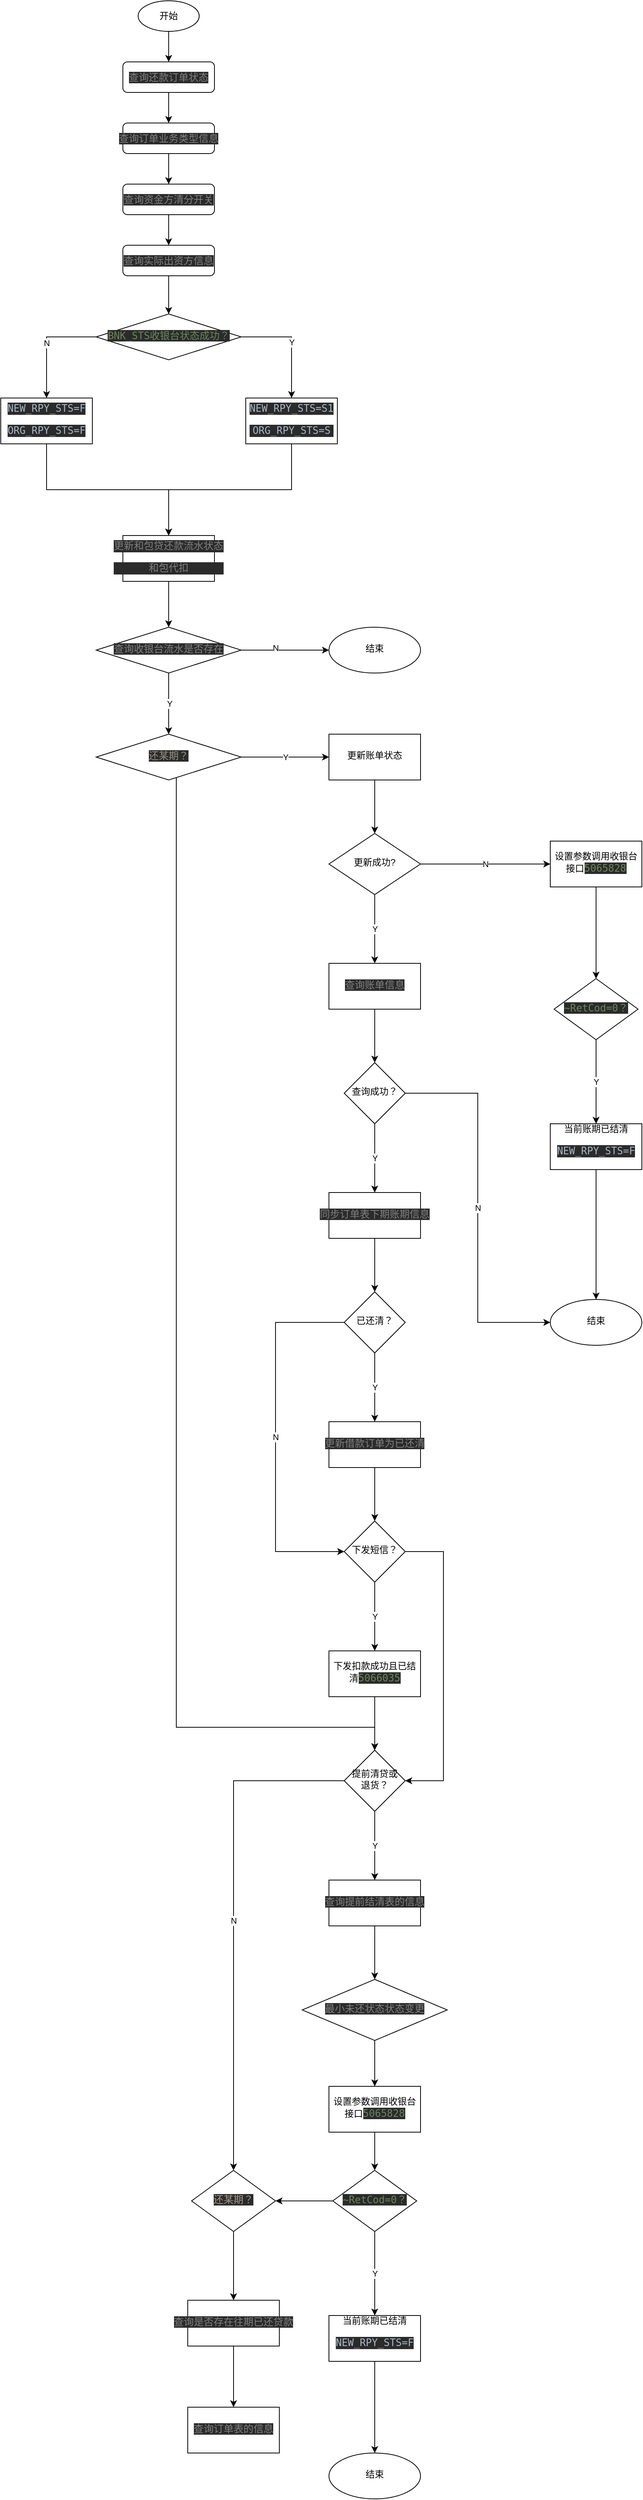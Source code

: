 <mxfile version="15.7.3" type="github">
  <diagram id="C5RBs43oDa-KdzZeNtuy" name="Page-1">
    <mxGraphModel dx="855" dy="728" grid="1" gridSize="10" guides="1" tooltips="1" connect="1" arrows="1" fold="1" page="1" pageScale="1" pageWidth="827" pageHeight="1169" math="0" shadow="0">
      <root>
        <mxCell id="WIyWlLk6GJQsqaUBKTNV-0" />
        <mxCell id="WIyWlLk6GJQsqaUBKTNV-1" parent="WIyWlLk6GJQsqaUBKTNV-0" />
        <mxCell id="b61vP8WBhK-4Qb4kTyEm-3" style="edgeStyle=orthogonalEdgeStyle;curved=0;rounded=1;sketch=0;orthogonalLoop=1;jettySize=auto;html=1;entryX=0.5;entryY=0;entryDx=0;entryDy=0;" parent="WIyWlLk6GJQsqaUBKTNV-1" source="WIyWlLk6GJQsqaUBKTNV-3" target="b61vP8WBhK-4Qb4kTyEm-8" edge="1">
          <mxGeometry relative="1" as="geometry" />
        </mxCell>
        <mxCell id="WIyWlLk6GJQsqaUBKTNV-3" value="&lt;pre style=&quot;background-color: rgb(43 , 43 , 43) ; color: rgb(169 , 183 , 198) ; font-family: , monospace ; font-size: 9.8pt&quot;&gt;&lt;span style=&quot;color: rgb(128 , 128 , 128)&quot;&gt;查询还款订单状态&lt;/span&gt;&lt;/pre&gt;" style="rounded=1;whiteSpace=wrap;html=1;fontSize=12;glass=0;strokeWidth=1;shadow=0;" parent="WIyWlLk6GJQsqaUBKTNV-1" vertex="1">
          <mxGeometry x="160" y="120" width="120" height="40" as="geometry" />
        </mxCell>
        <mxCell id="b61vP8WBhK-4Qb4kTyEm-2" style="edgeStyle=orthogonalEdgeStyle;curved=0;rounded=1;sketch=0;orthogonalLoop=1;jettySize=auto;html=1;entryX=0.5;entryY=0;entryDx=0;entryDy=0;" parent="WIyWlLk6GJQsqaUBKTNV-1" source="b61vP8WBhK-4Qb4kTyEm-0" target="WIyWlLk6GJQsqaUBKTNV-3" edge="1">
          <mxGeometry relative="1" as="geometry" />
        </mxCell>
        <mxCell id="b61vP8WBhK-4Qb4kTyEm-0" value="开始" style="ellipse;whiteSpace=wrap;html=1;rounded=0;sketch=0;" parent="WIyWlLk6GJQsqaUBKTNV-1" vertex="1">
          <mxGeometry x="180" y="40" width="80" height="40" as="geometry" />
        </mxCell>
        <mxCell id="g_ZPrON8hwSZhgm6f8qv-13" value="" style="edgeStyle=orthogonalEdgeStyle;rounded=0;orthogonalLoop=1;jettySize=auto;html=1;" edge="1" parent="WIyWlLk6GJQsqaUBKTNV-1" source="b61vP8WBhK-4Qb4kTyEm-8" target="g_ZPrON8hwSZhgm6f8qv-0">
          <mxGeometry relative="1" as="geometry" />
        </mxCell>
        <mxCell id="b61vP8WBhK-4Qb4kTyEm-8" value="&lt;pre style=&quot;background-color: rgb(43 , 43 , 43) ; color: rgb(169 , 183 , 198) ; font-family: , monospace ; font-size: 9.8pt&quot;&gt;&lt;span style=&quot;color: rgb(128 , 128 , 128)&quot;&gt;查询订单业务类型信息&lt;/span&gt;&lt;/pre&gt;" style="rounded=1;whiteSpace=wrap;html=1;fontSize=12;glass=0;strokeWidth=1;shadow=0;" parent="WIyWlLk6GJQsqaUBKTNV-1" vertex="1">
          <mxGeometry x="160" y="200" width="120" height="40" as="geometry" />
        </mxCell>
        <mxCell id="g_ZPrON8hwSZhgm6f8qv-14" value="" style="edgeStyle=orthogonalEdgeStyle;rounded=0;orthogonalLoop=1;jettySize=auto;html=1;" edge="1" parent="WIyWlLk6GJQsqaUBKTNV-1" source="g_ZPrON8hwSZhgm6f8qv-0" target="g_ZPrON8hwSZhgm6f8qv-2">
          <mxGeometry relative="1" as="geometry" />
        </mxCell>
        <mxCell id="g_ZPrON8hwSZhgm6f8qv-0" value="&lt;pre style=&quot;background-color: rgb(43 , 43 , 43) ; color: rgb(169 , 183 , 198) ; font-size: 9.8pt&quot;&gt;&lt;pre style=&quot;background-color: rgb(43 , 43 , 43) ; color: rgb(169 , 183 , 198) ; font-size: 9.8pt&quot;&gt;&lt;span style=&quot;color: rgb(128 , 128 , 128)&quot;&gt;查询资金方清分开关&lt;/span&gt;&lt;/pre&gt;&lt;/pre&gt;" style="rounded=1;whiteSpace=wrap;html=1;fontSize=12;glass=0;strokeWidth=1;shadow=0;" vertex="1" parent="WIyWlLk6GJQsqaUBKTNV-1">
          <mxGeometry x="160" y="280" width="120" height="40" as="geometry" />
        </mxCell>
        <mxCell id="g_ZPrON8hwSZhgm6f8qv-15" value="" style="edgeStyle=orthogonalEdgeStyle;rounded=0;orthogonalLoop=1;jettySize=auto;html=1;" edge="1" parent="WIyWlLk6GJQsqaUBKTNV-1" source="g_ZPrON8hwSZhgm6f8qv-2" target="g_ZPrON8hwSZhgm6f8qv-4">
          <mxGeometry relative="1" as="geometry" />
        </mxCell>
        <mxCell id="g_ZPrON8hwSZhgm6f8qv-2" value="&lt;pre style=&quot;background-color: rgb(43 , 43 , 43) ; color: rgb(169 , 183 , 198) ; font-size: 9.8pt&quot;&gt;&lt;pre style=&quot;background-color: rgb(43 , 43 , 43) ; color: rgb(169 , 183 , 198) ; font-size: 9.8pt&quot;&gt;&lt;pre style=&quot;background-color: rgb(43 , 43 , 43) ; color: rgb(169 , 183 , 198) ; font-size: 9.8pt&quot;&gt;&lt;pre style=&quot;background-color: rgb(43 , 43 , 43) ; color: rgb(169 , 183 , 198) ; font-family: , monospace ; font-size: 9.8pt&quot;&gt;&lt;span style=&quot;color: rgb(128 , 128 , 128)&quot;&gt;查询实际出资方信息&lt;/span&gt;&lt;/pre&gt;&lt;/pre&gt;&lt;/pre&gt;&lt;/pre&gt;" style="rounded=1;whiteSpace=wrap;html=1;fontSize=12;glass=0;strokeWidth=1;shadow=0;" vertex="1" parent="WIyWlLk6GJQsqaUBKTNV-1">
          <mxGeometry x="160" y="360" width="120" height="40" as="geometry" />
        </mxCell>
        <mxCell id="g_ZPrON8hwSZhgm6f8qv-6" value="Y" style="edgeStyle=orthogonalEdgeStyle;rounded=0;orthogonalLoop=1;jettySize=auto;html=1;" edge="1" parent="WIyWlLk6GJQsqaUBKTNV-1" source="g_ZPrON8hwSZhgm6f8qv-4" target="g_ZPrON8hwSZhgm6f8qv-5">
          <mxGeometry relative="1" as="geometry">
            <Array as="points">
              <mxPoint x="381" y="480" />
            </Array>
          </mxGeometry>
        </mxCell>
        <mxCell id="g_ZPrON8hwSZhgm6f8qv-8" value="N" style="edgeStyle=orthogonalEdgeStyle;rounded=0;orthogonalLoop=1;jettySize=auto;html=1;" edge="1" parent="WIyWlLk6GJQsqaUBKTNV-1" source="g_ZPrON8hwSZhgm6f8qv-4" target="g_ZPrON8hwSZhgm6f8qv-7">
          <mxGeometry relative="1" as="geometry" />
        </mxCell>
        <mxCell id="g_ZPrON8hwSZhgm6f8qv-4" value="&lt;pre style=&quot;background-color: rgb(43 , 43 , 43) ; color: rgb(169 , 183 , 198) ; font-family: &amp;#34;jetbrains mono&amp;#34; , monospace ; font-size: 9.8pt&quot;&gt;&lt;span style=&quot;color: rgb(106 , 135 , 89)&quot;&gt;BNK_STS收银台状态成功？&lt;/span&gt;&lt;/pre&gt;" style="rhombus;whiteSpace=wrap;html=1;shadow=0;fontFamily=Helvetica;fontSize=12;align=center;strokeWidth=1;spacing=6;spacingTop=-4;" vertex="1" parent="WIyWlLk6GJQsqaUBKTNV-1">
          <mxGeometry x="125" y="450" width="190" height="60" as="geometry" />
        </mxCell>
        <mxCell id="g_ZPrON8hwSZhgm6f8qv-12" style="edgeStyle=orthogonalEdgeStyle;rounded=0;orthogonalLoop=1;jettySize=auto;html=1;entryX=0.5;entryY=0;entryDx=0;entryDy=0;" edge="1" parent="WIyWlLk6GJQsqaUBKTNV-1" source="g_ZPrON8hwSZhgm6f8qv-5" target="g_ZPrON8hwSZhgm6f8qv-9">
          <mxGeometry relative="1" as="geometry">
            <Array as="points">
              <mxPoint x="381" y="680" />
              <mxPoint x="220" y="680" />
            </Array>
          </mxGeometry>
        </mxCell>
        <mxCell id="g_ZPrON8hwSZhgm6f8qv-5" value="&lt;pre style=&quot;background-color: rgb(43 , 43 , 43) ; color: rgb(169 , 183 , 198) ; font-family: &amp;#34;jetbrains mono&amp;#34; , monospace ; font-size: 9.8pt&quot;&gt;NEW_RPY_STS=S1&lt;/pre&gt;&lt;pre style=&quot;background-color: rgb(43 , 43 , 43) ; color: rgb(169 , 183 , 198) ; font-family: &amp;#34;jetbrains mono&amp;#34; , monospace ; font-size: 9.8pt&quot;&gt;ORG_RPY_STS=S&lt;/pre&gt;" style="whiteSpace=wrap;html=1;shadow=0;strokeWidth=1;spacing=6;spacingTop=-4;" vertex="1" parent="WIyWlLk6GJQsqaUBKTNV-1">
          <mxGeometry x="321" y="560" width="120" height="60" as="geometry" />
        </mxCell>
        <mxCell id="g_ZPrON8hwSZhgm6f8qv-10" value="" style="edgeStyle=orthogonalEdgeStyle;rounded=0;orthogonalLoop=1;jettySize=auto;html=1;" edge="1" parent="WIyWlLk6GJQsqaUBKTNV-1" source="g_ZPrON8hwSZhgm6f8qv-7" target="g_ZPrON8hwSZhgm6f8qv-9">
          <mxGeometry relative="1" as="geometry">
            <Array as="points">
              <mxPoint x="60" y="680" />
              <mxPoint x="220" y="680" />
            </Array>
          </mxGeometry>
        </mxCell>
        <mxCell id="g_ZPrON8hwSZhgm6f8qv-7" value="&lt;pre style=&quot;background-color: rgb(43 , 43 , 43) ; color: rgb(169 , 183 , 198) ; font-family: &amp;#34;jetbrains mono&amp;#34; , monospace ; font-size: 9.8pt&quot;&gt;NEW_RPY_STS=F&lt;/pre&gt;&lt;pre style=&quot;background-color: rgb(43 , 43 , 43) ; color: rgb(169 , 183 , 198) ; font-family: &amp;#34;jetbrains mono&amp;#34; , monospace ; font-size: 9.8pt&quot;&gt;ORG_RPY_STS=F&lt;/pre&gt;" style="whiteSpace=wrap;html=1;shadow=0;strokeWidth=1;spacing=6;spacingTop=-4;" vertex="1" parent="WIyWlLk6GJQsqaUBKTNV-1">
          <mxGeometry y="560" width="120" height="60" as="geometry" />
        </mxCell>
        <mxCell id="g_ZPrON8hwSZhgm6f8qv-17" value="" style="edgeStyle=orthogonalEdgeStyle;rounded=0;orthogonalLoop=1;jettySize=auto;html=1;" edge="1" parent="WIyWlLk6GJQsqaUBKTNV-1" source="g_ZPrON8hwSZhgm6f8qv-9" target="g_ZPrON8hwSZhgm6f8qv-16">
          <mxGeometry relative="1" as="geometry" />
        </mxCell>
        <mxCell id="g_ZPrON8hwSZhgm6f8qv-9" value="&lt;pre style=&quot;background-color: rgb(43 , 43 , 43) ; color: rgb(169 , 183 , 198) ; font-size: 9.8pt&quot;&gt;&lt;span style=&quot;color: rgb(128 , 128 , 128)&quot;&gt;更新和包贷还款流水状态&lt;/span&gt;&lt;/pre&gt;&lt;pre style=&quot;background-color: rgb(43 , 43 , 43) ; color: rgb(169 , 183 , 198) ; font-size: 9.8pt&quot;&gt;&lt;span style=&quot;color: rgb(128 , 128 , 128)&quot;&gt;和包代扣&lt;/span&gt;&lt;/pre&gt;" style="whiteSpace=wrap;html=1;shadow=0;strokeWidth=1;spacing=6;spacingTop=-4;" vertex="1" parent="WIyWlLk6GJQsqaUBKTNV-1">
          <mxGeometry x="160" y="740" width="120" height="60" as="geometry" />
        </mxCell>
        <mxCell id="g_ZPrON8hwSZhgm6f8qv-19" value="" style="edgeStyle=orthogonalEdgeStyle;rounded=0;orthogonalLoop=1;jettySize=auto;html=1;" edge="1" parent="WIyWlLk6GJQsqaUBKTNV-1" source="g_ZPrON8hwSZhgm6f8qv-16" target="g_ZPrON8hwSZhgm6f8qv-18">
          <mxGeometry relative="1" as="geometry" />
        </mxCell>
        <mxCell id="g_ZPrON8hwSZhgm6f8qv-20" value="N" style="edgeLabel;html=1;align=center;verticalAlign=middle;resizable=0;points=[];" vertex="1" connectable="0" parent="g_ZPrON8hwSZhgm6f8qv-19">
          <mxGeometry x="-0.217" y="3" relative="1" as="geometry">
            <mxPoint as="offset" />
          </mxGeometry>
        </mxCell>
        <mxCell id="g_ZPrON8hwSZhgm6f8qv-22" value="Y" style="edgeStyle=orthogonalEdgeStyle;rounded=0;orthogonalLoop=1;jettySize=auto;html=1;" edge="1" parent="WIyWlLk6GJQsqaUBKTNV-1" source="g_ZPrON8hwSZhgm6f8qv-16">
          <mxGeometry relative="1" as="geometry">
            <mxPoint x="220" y="1000" as="targetPoint" />
          </mxGeometry>
        </mxCell>
        <mxCell id="g_ZPrON8hwSZhgm6f8qv-16" value="&lt;pre style=&quot;background-color: rgb(43 , 43 , 43) ; color: rgb(169 , 183 , 198) ; font-family: &amp;#34;jetbrains mono&amp;#34; , monospace ; font-size: 9.8pt&quot;&gt;&lt;pre style=&quot;background-color: rgb(43 , 43 , 43) ; color: rgb(169 , 183 , 198) ; font-family: , monospace ; font-size: 9.8pt&quot;&gt;&lt;span style=&quot;color: rgb(128 , 128 , 128)&quot;&gt;查询收银台流水是否存在&lt;/span&gt;&lt;/pre&gt;&lt;/pre&gt;" style="rhombus;whiteSpace=wrap;html=1;shadow=0;fontFamily=Helvetica;fontSize=12;align=center;strokeWidth=1;spacing=6;spacingTop=-4;" vertex="1" parent="WIyWlLk6GJQsqaUBKTNV-1">
          <mxGeometry x="125" y="860" width="190" height="60" as="geometry" />
        </mxCell>
        <mxCell id="g_ZPrON8hwSZhgm6f8qv-18" value="结束" style="ellipse;whiteSpace=wrap;html=1;shadow=0;strokeWidth=1;spacing=6;spacingTop=-4;" vertex="1" parent="WIyWlLk6GJQsqaUBKTNV-1">
          <mxGeometry x="430" y="860" width="120" height="60" as="geometry" />
        </mxCell>
        <mxCell id="g_ZPrON8hwSZhgm6f8qv-25" value="Y" style="edgeStyle=orthogonalEdgeStyle;rounded=0;orthogonalLoop=1;jettySize=auto;html=1;" edge="1" parent="WIyWlLk6GJQsqaUBKTNV-1" source="g_ZPrON8hwSZhgm6f8qv-23" target="g_ZPrON8hwSZhgm6f8qv-24">
          <mxGeometry relative="1" as="geometry" />
        </mxCell>
        <mxCell id="g_ZPrON8hwSZhgm6f8qv-79" style="edgeStyle=orthogonalEdgeStyle;rounded=0;orthogonalLoop=1;jettySize=auto;html=1;entryX=0.5;entryY=0;entryDx=0;entryDy=0;" edge="1" parent="WIyWlLk6GJQsqaUBKTNV-1" source="g_ZPrON8hwSZhgm6f8qv-23" target="g_ZPrON8hwSZhgm6f8qv-71">
          <mxGeometry relative="1" as="geometry">
            <mxPoint x="410" y="2370" as="targetPoint" />
            <Array as="points">
              <mxPoint x="230" y="2300" />
              <mxPoint x="490" y="2300" />
            </Array>
          </mxGeometry>
        </mxCell>
        <mxCell id="g_ZPrON8hwSZhgm6f8qv-23" value="&lt;pre style=&quot;background-color: rgb(43 , 43 , 43) ; font-family: &amp;#34;jetbrains mono&amp;#34; , monospace ; font-size: 9.8pt&quot;&gt;&lt;pre style=&quot;background-color: rgb(43 , 43 , 43) ; font-size: 9.8pt&quot;&gt;&lt;font color=&quot;#988f81&quot;&gt;还某期？&lt;/font&gt;&lt;/pre&gt;&lt;/pre&gt;" style="rhombus;whiteSpace=wrap;html=1;shadow=0;fontFamily=Helvetica;fontSize=12;align=center;strokeWidth=1;spacing=6;spacingTop=-4;" vertex="1" parent="WIyWlLk6GJQsqaUBKTNV-1">
          <mxGeometry x="125" y="1000" width="190" height="60" as="geometry" />
        </mxCell>
        <mxCell id="g_ZPrON8hwSZhgm6f8qv-27" value="" style="edgeStyle=orthogonalEdgeStyle;rounded=0;orthogonalLoop=1;jettySize=auto;html=1;" edge="1" parent="WIyWlLk6GJQsqaUBKTNV-1" source="g_ZPrON8hwSZhgm6f8qv-24" target="g_ZPrON8hwSZhgm6f8qv-26">
          <mxGeometry relative="1" as="geometry" />
        </mxCell>
        <mxCell id="g_ZPrON8hwSZhgm6f8qv-24" value="更新账单状态" style="whiteSpace=wrap;html=1;shadow=0;strokeWidth=1;spacing=6;spacingTop=-4;" vertex="1" parent="WIyWlLk6GJQsqaUBKTNV-1">
          <mxGeometry x="430" y="1000" width="120" height="60" as="geometry" />
        </mxCell>
        <mxCell id="g_ZPrON8hwSZhgm6f8qv-33" value="N" style="edgeStyle=orthogonalEdgeStyle;rounded=0;orthogonalLoop=1;jettySize=auto;html=1;" edge="1" parent="WIyWlLk6GJQsqaUBKTNV-1" source="g_ZPrON8hwSZhgm6f8qv-26" target="g_ZPrON8hwSZhgm6f8qv-32">
          <mxGeometry relative="1" as="geometry" />
        </mxCell>
        <mxCell id="g_ZPrON8hwSZhgm6f8qv-42" value="Y" style="edgeStyle=orthogonalEdgeStyle;rounded=0;orthogonalLoop=1;jettySize=auto;html=1;" edge="1" parent="WIyWlLk6GJQsqaUBKTNV-1" source="g_ZPrON8hwSZhgm6f8qv-26" target="g_ZPrON8hwSZhgm6f8qv-41">
          <mxGeometry relative="1" as="geometry" />
        </mxCell>
        <mxCell id="g_ZPrON8hwSZhgm6f8qv-26" value="更新成功?" style="rhombus;whiteSpace=wrap;html=1;shadow=0;strokeWidth=1;spacing=6;spacingTop=-4;" vertex="1" parent="WIyWlLk6GJQsqaUBKTNV-1">
          <mxGeometry x="430" y="1130" width="120" height="80" as="geometry" />
        </mxCell>
        <mxCell id="g_ZPrON8hwSZhgm6f8qv-35" value="" style="edgeStyle=orthogonalEdgeStyle;rounded=0;orthogonalLoop=1;jettySize=auto;html=1;" edge="1" parent="WIyWlLk6GJQsqaUBKTNV-1" source="g_ZPrON8hwSZhgm6f8qv-32" target="g_ZPrON8hwSZhgm6f8qv-34">
          <mxGeometry relative="1" as="geometry" />
        </mxCell>
        <mxCell id="g_ZPrON8hwSZhgm6f8qv-32" value="设置参数调用收银台接口&lt;span style=&quot;color: rgb(106 , 135 , 89) ; background-color: rgb(43 , 43 , 43) ; font-family: &amp;#34;jetbrains mono&amp;#34; , monospace ; font-size: 9.8pt&quot;&gt;5065828&lt;/span&gt;" style="whiteSpace=wrap;html=1;shadow=0;strokeWidth=1;spacing=6;spacingTop=-4;" vertex="1" parent="WIyWlLk6GJQsqaUBKTNV-1">
          <mxGeometry x="720" y="1140" width="120" height="60" as="geometry" />
        </mxCell>
        <mxCell id="g_ZPrON8hwSZhgm6f8qv-37" value="Y" style="edgeStyle=orthogonalEdgeStyle;rounded=0;orthogonalLoop=1;jettySize=auto;html=1;" edge="1" parent="WIyWlLk6GJQsqaUBKTNV-1" source="g_ZPrON8hwSZhgm6f8qv-34" target="g_ZPrON8hwSZhgm6f8qv-36">
          <mxGeometry relative="1" as="geometry" />
        </mxCell>
        <mxCell id="g_ZPrON8hwSZhgm6f8qv-34" value="&lt;pre style=&quot;background-color: rgb(43 , 43 , 43) ; color: rgb(169 , 183 , 198) ; font-family: &amp;#34;jetbrains mono&amp;#34; , monospace ; font-size: 9.8pt&quot;&gt;&lt;span style=&quot;color: rgb(106 , 135 , 89)&quot;&gt;~RetCod=0？&lt;/span&gt;&lt;/pre&gt;" style="rhombus;whiteSpace=wrap;html=1;shadow=0;strokeWidth=1;spacing=6;spacingTop=-4;" vertex="1" parent="WIyWlLk6GJQsqaUBKTNV-1">
          <mxGeometry x="725" y="1320" width="110" height="80" as="geometry" />
        </mxCell>
        <mxCell id="g_ZPrON8hwSZhgm6f8qv-39" value="" style="edgeStyle=orthogonalEdgeStyle;rounded=0;orthogonalLoop=1;jettySize=auto;html=1;" edge="1" parent="WIyWlLk6GJQsqaUBKTNV-1" source="g_ZPrON8hwSZhgm6f8qv-36" target="g_ZPrON8hwSZhgm6f8qv-38">
          <mxGeometry relative="1" as="geometry" />
        </mxCell>
        <mxCell id="g_ZPrON8hwSZhgm6f8qv-36" value="当前账期已结清&lt;br&gt;&lt;pre style=&quot;background-color: rgb(43 , 43 , 43) ; color: rgb(169 , 183 , 198) ; font-family: &amp;#34;jetbrains mono&amp;#34; , monospace ; font-size: 9.8pt&quot;&gt;NEW_RPY_STS=F&lt;/pre&gt;" style="whiteSpace=wrap;html=1;shadow=0;strokeWidth=1;spacing=6;spacingTop=-4;" vertex="1" parent="WIyWlLk6GJQsqaUBKTNV-1">
          <mxGeometry x="720" y="1510" width="120" height="60" as="geometry" />
        </mxCell>
        <mxCell id="g_ZPrON8hwSZhgm6f8qv-38" value="结束" style="ellipse;whiteSpace=wrap;html=1;shadow=0;strokeWidth=1;spacing=6;spacingTop=-4;" vertex="1" parent="WIyWlLk6GJQsqaUBKTNV-1">
          <mxGeometry x="720" y="1740" width="120" height="60" as="geometry" />
        </mxCell>
        <mxCell id="g_ZPrON8hwSZhgm6f8qv-46" value="" style="edgeStyle=orthogonalEdgeStyle;rounded=0;orthogonalLoop=1;jettySize=auto;html=1;" edge="1" parent="WIyWlLk6GJQsqaUBKTNV-1" source="g_ZPrON8hwSZhgm6f8qv-41" target="g_ZPrON8hwSZhgm6f8qv-45">
          <mxGeometry relative="1" as="geometry" />
        </mxCell>
        <mxCell id="g_ZPrON8hwSZhgm6f8qv-41" value="&lt;pre style=&quot;background-color: #2b2b2b ; color: #a9b7c6 ; font-family: &amp;quot;宋体&amp;quot; , monospace ; font-size: 9.8pt&quot;&gt;&lt;span style=&quot;color: #808080&quot;&gt;查询账单信息&lt;/span&gt;&lt;/pre&gt;" style="whiteSpace=wrap;html=1;shadow=0;strokeWidth=1;spacing=6;spacingTop=-4;" vertex="1" parent="WIyWlLk6GJQsqaUBKTNV-1">
          <mxGeometry x="430" y="1300" width="120" height="60" as="geometry" />
        </mxCell>
        <mxCell id="g_ZPrON8hwSZhgm6f8qv-51" value="N" style="edgeStyle=orthogonalEdgeStyle;rounded=0;orthogonalLoop=1;jettySize=auto;html=1;entryX=0;entryY=0.5;entryDx=0;entryDy=0;" edge="1" parent="WIyWlLk6GJQsqaUBKTNV-1" source="g_ZPrON8hwSZhgm6f8qv-45" target="g_ZPrON8hwSZhgm6f8qv-38">
          <mxGeometry relative="1" as="geometry" />
        </mxCell>
        <mxCell id="g_ZPrON8hwSZhgm6f8qv-55" value="Y" style="edgeStyle=orthogonalEdgeStyle;rounded=0;orthogonalLoop=1;jettySize=auto;html=1;" edge="1" parent="WIyWlLk6GJQsqaUBKTNV-1" source="g_ZPrON8hwSZhgm6f8qv-45" target="g_ZPrON8hwSZhgm6f8qv-54">
          <mxGeometry relative="1" as="geometry" />
        </mxCell>
        <mxCell id="g_ZPrON8hwSZhgm6f8qv-45" value="查询成功？" style="rhombus;whiteSpace=wrap;html=1;shadow=0;strokeWidth=1;spacing=6;spacingTop=-4;" vertex="1" parent="WIyWlLk6GJQsqaUBKTNV-1">
          <mxGeometry x="450" y="1430" width="80" height="80" as="geometry" />
        </mxCell>
        <mxCell id="g_ZPrON8hwSZhgm6f8qv-58" value="" style="edgeStyle=orthogonalEdgeStyle;rounded=0;orthogonalLoop=1;jettySize=auto;html=1;" edge="1" parent="WIyWlLk6GJQsqaUBKTNV-1" source="g_ZPrON8hwSZhgm6f8qv-54" target="g_ZPrON8hwSZhgm6f8qv-57">
          <mxGeometry relative="1" as="geometry" />
        </mxCell>
        <mxCell id="g_ZPrON8hwSZhgm6f8qv-54" value="&lt;pre style=&quot;background-color: #2b2b2b ; color: #a9b7c6 ; font-family: &amp;quot;宋体&amp;quot; , monospace ; font-size: 9.8pt&quot;&gt;&lt;span style=&quot;color: #808080&quot;&gt;同步订单表下期账期信息&lt;/span&gt;&lt;/pre&gt;" style="whiteSpace=wrap;html=1;shadow=0;strokeWidth=1;spacing=6;spacingTop=-4;" vertex="1" parent="WIyWlLk6GJQsqaUBKTNV-1">
          <mxGeometry x="430" y="1600" width="120" height="60" as="geometry" />
        </mxCell>
        <mxCell id="g_ZPrON8hwSZhgm6f8qv-60" value="Y" style="edgeStyle=orthogonalEdgeStyle;rounded=0;orthogonalLoop=1;jettySize=auto;html=1;" edge="1" parent="WIyWlLk6GJQsqaUBKTNV-1" source="g_ZPrON8hwSZhgm6f8qv-57" target="g_ZPrON8hwSZhgm6f8qv-59">
          <mxGeometry relative="1" as="geometry" />
        </mxCell>
        <mxCell id="g_ZPrON8hwSZhgm6f8qv-66" value="N" style="edgeStyle=orthogonalEdgeStyle;rounded=0;orthogonalLoop=1;jettySize=auto;html=1;entryX=0;entryY=0.5;entryDx=0;entryDy=0;" edge="1" parent="WIyWlLk6GJQsqaUBKTNV-1" source="g_ZPrON8hwSZhgm6f8qv-57" target="g_ZPrON8hwSZhgm6f8qv-64">
          <mxGeometry relative="1" as="geometry">
            <mxPoint x="390" y="2090" as="targetPoint" />
            <Array as="points">
              <mxPoint x="360" y="1770" />
              <mxPoint x="360" y="2070" />
            </Array>
          </mxGeometry>
        </mxCell>
        <mxCell id="g_ZPrON8hwSZhgm6f8qv-57" value="已还清？" style="rhombus;whiteSpace=wrap;html=1;shadow=0;strokeWidth=1;spacing=6;spacingTop=-4;" vertex="1" parent="WIyWlLk6GJQsqaUBKTNV-1">
          <mxGeometry x="450" y="1730" width="80" height="80" as="geometry" />
        </mxCell>
        <mxCell id="g_ZPrON8hwSZhgm6f8qv-65" value="" style="edgeStyle=orthogonalEdgeStyle;rounded=0;orthogonalLoop=1;jettySize=auto;html=1;" edge="1" parent="WIyWlLk6GJQsqaUBKTNV-1" source="g_ZPrON8hwSZhgm6f8qv-59" target="g_ZPrON8hwSZhgm6f8qv-64">
          <mxGeometry relative="1" as="geometry" />
        </mxCell>
        <mxCell id="g_ZPrON8hwSZhgm6f8qv-59" value="&lt;pre style=&quot;background-color: #2b2b2b ; color: #a9b7c6 ; font-family: &amp;quot;宋体&amp;quot; , monospace ; font-size: 9.8pt&quot;&gt;&lt;span style=&quot;color: #808080&quot;&gt;更新借款订单为已还清&lt;/span&gt;&lt;/pre&gt;" style="whiteSpace=wrap;html=1;shadow=0;strokeWidth=1;spacing=6;spacingTop=-4;" vertex="1" parent="WIyWlLk6GJQsqaUBKTNV-1">
          <mxGeometry x="430" y="1900" width="120" height="60" as="geometry" />
        </mxCell>
        <mxCell id="g_ZPrON8hwSZhgm6f8qv-68" value="Y" style="edgeStyle=orthogonalEdgeStyle;rounded=0;orthogonalLoop=1;jettySize=auto;html=1;" edge="1" parent="WIyWlLk6GJQsqaUBKTNV-1" source="g_ZPrON8hwSZhgm6f8qv-64" target="g_ZPrON8hwSZhgm6f8qv-67">
          <mxGeometry relative="1" as="geometry" />
        </mxCell>
        <mxCell id="g_ZPrON8hwSZhgm6f8qv-77" style="edgeStyle=orthogonalEdgeStyle;rounded=0;orthogonalLoop=1;jettySize=auto;html=1;entryX=1;entryY=0.5;entryDx=0;entryDy=0;" edge="1" parent="WIyWlLk6GJQsqaUBKTNV-1" source="g_ZPrON8hwSZhgm6f8qv-64" target="g_ZPrON8hwSZhgm6f8qv-71">
          <mxGeometry relative="1" as="geometry">
            <Array as="points">
              <mxPoint x="580" y="2070" />
              <mxPoint x="580" y="2370" />
            </Array>
          </mxGeometry>
        </mxCell>
        <mxCell id="g_ZPrON8hwSZhgm6f8qv-64" value="下发短信？" style="rhombus;whiteSpace=wrap;html=1;shadow=0;strokeWidth=1;spacing=6;spacingTop=-4;" vertex="1" parent="WIyWlLk6GJQsqaUBKTNV-1">
          <mxGeometry x="450" y="2030" width="80" height="80" as="geometry" />
        </mxCell>
        <mxCell id="g_ZPrON8hwSZhgm6f8qv-72" value="" style="edgeStyle=orthogonalEdgeStyle;rounded=0;orthogonalLoop=1;jettySize=auto;html=1;" edge="1" parent="WIyWlLk6GJQsqaUBKTNV-1" source="g_ZPrON8hwSZhgm6f8qv-67" target="g_ZPrON8hwSZhgm6f8qv-71">
          <mxGeometry relative="1" as="geometry" />
        </mxCell>
        <mxCell id="g_ZPrON8hwSZhgm6f8qv-67" value="下发扣款成功且已结清&lt;span style=&quot;color: rgb(106 , 135 , 89) ; background-color: rgb(43 , 43 , 43) ; font-family: &amp;#34;jetbrains mono&amp;#34; , monospace ; font-size: 9.8pt&quot;&gt;5066035&lt;/span&gt;" style="whiteSpace=wrap;html=1;shadow=0;strokeWidth=1;spacing=6;spacingTop=-4;" vertex="1" parent="WIyWlLk6GJQsqaUBKTNV-1">
          <mxGeometry x="430" y="2200" width="120" height="60" as="geometry" />
        </mxCell>
        <mxCell id="g_ZPrON8hwSZhgm6f8qv-76" value="Y" style="edgeStyle=orthogonalEdgeStyle;rounded=0;orthogonalLoop=1;jettySize=auto;html=1;" edge="1" parent="WIyWlLk6GJQsqaUBKTNV-1" source="g_ZPrON8hwSZhgm6f8qv-71" target="g_ZPrON8hwSZhgm6f8qv-75">
          <mxGeometry relative="1" as="geometry" />
        </mxCell>
        <mxCell id="g_ZPrON8hwSZhgm6f8qv-95" value="N" style="edgeStyle=orthogonalEdgeStyle;rounded=0;orthogonalLoop=1;jettySize=auto;html=1;entryX=0.5;entryY=0;entryDx=0;entryDy=0;" edge="1" parent="WIyWlLk6GJQsqaUBKTNV-1" source="g_ZPrON8hwSZhgm6f8qv-71" target="g_ZPrON8hwSZhgm6f8qv-97">
          <mxGeometry relative="1" as="geometry">
            <mxPoint x="300" y="2890" as="targetPoint" />
          </mxGeometry>
        </mxCell>
        <mxCell id="g_ZPrON8hwSZhgm6f8qv-71" value="提前清贷或退货？" style="rhombus;whiteSpace=wrap;html=1;shadow=0;strokeWidth=1;spacing=6;spacingTop=-4;" vertex="1" parent="WIyWlLk6GJQsqaUBKTNV-1">
          <mxGeometry x="450" y="2330" width="80" height="80" as="geometry" />
        </mxCell>
        <mxCell id="g_ZPrON8hwSZhgm6f8qv-91" value="" style="edgeStyle=orthogonalEdgeStyle;rounded=0;orthogonalLoop=1;jettySize=auto;html=1;" edge="1" parent="WIyWlLk6GJQsqaUBKTNV-1" source="g_ZPrON8hwSZhgm6f8qv-75" target="g_ZPrON8hwSZhgm6f8qv-90">
          <mxGeometry relative="1" as="geometry" />
        </mxCell>
        <mxCell id="g_ZPrON8hwSZhgm6f8qv-75" value="&lt;pre style=&quot;background-color: rgb(43 , 43 , 43) ; color: rgb(169 , 183 , 198) ; font-family: , monospace ; font-size: 9.8pt&quot;&gt;&lt;span style=&quot;color: rgb(128 , 128 , 128)&quot;&gt;查询提前结清表的信息&lt;/span&gt;&lt;/pre&gt;" style="whiteSpace=wrap;html=1;shadow=0;strokeWidth=1;spacing=6;spacingTop=-4;" vertex="1" parent="WIyWlLk6GJQsqaUBKTNV-1">
          <mxGeometry x="430" y="2500" width="120" height="60" as="geometry" />
        </mxCell>
        <mxCell id="g_ZPrON8hwSZhgm6f8qv-87" value="" style="edgeStyle=orthogonalEdgeStyle;rounded=0;orthogonalLoop=1;jettySize=auto;html=1;" edge="1" parent="WIyWlLk6GJQsqaUBKTNV-1" source="g_ZPrON8hwSZhgm6f8qv-80" target="g_ZPrON8hwSZhgm6f8qv-83">
          <mxGeometry relative="1" as="geometry" />
        </mxCell>
        <mxCell id="g_ZPrON8hwSZhgm6f8qv-80" value="设置参数调用收银台接口&lt;span style=&quot;color: rgb(106 , 135 , 89) ; background-color: rgb(43 , 43 , 43) ; font-family: &amp;#34;jetbrains mono&amp;#34; , monospace ; font-size: 9.8pt&quot;&gt;5065828&lt;/span&gt;" style="whiteSpace=wrap;html=1;shadow=0;strokeWidth=1;spacing=6;spacingTop=-4;" vertex="1" parent="WIyWlLk6GJQsqaUBKTNV-1">
          <mxGeometry x="430" y="2770" width="120" height="60" as="geometry" />
        </mxCell>
        <mxCell id="g_ZPrON8hwSZhgm6f8qv-82" value="Y" style="edgeStyle=orthogonalEdgeStyle;rounded=0;orthogonalLoop=1;jettySize=auto;html=1;" edge="1" parent="WIyWlLk6GJQsqaUBKTNV-1" source="g_ZPrON8hwSZhgm6f8qv-83" target="g_ZPrON8hwSZhgm6f8qv-85">
          <mxGeometry relative="1" as="geometry" />
        </mxCell>
        <mxCell id="g_ZPrON8hwSZhgm6f8qv-94" value="" style="edgeStyle=orthogonalEdgeStyle;rounded=0;orthogonalLoop=1;jettySize=auto;html=1;entryX=1;entryY=0.5;entryDx=0;entryDy=0;" edge="1" parent="WIyWlLk6GJQsqaUBKTNV-1" source="g_ZPrON8hwSZhgm6f8qv-83" target="g_ZPrON8hwSZhgm6f8qv-97">
          <mxGeometry relative="1" as="geometry">
            <mxPoint x="360" y="2920" as="targetPoint" />
          </mxGeometry>
        </mxCell>
        <mxCell id="g_ZPrON8hwSZhgm6f8qv-83" value="&lt;pre style=&quot;background-color: rgb(43 , 43 , 43) ; color: rgb(169 , 183 , 198) ; font-family: &amp;#34;jetbrains mono&amp;#34; , monospace ; font-size: 9.8pt&quot;&gt;&lt;span style=&quot;color: rgb(106 , 135 , 89)&quot;&gt;~RetCod=0？&lt;/span&gt;&lt;/pre&gt;" style="rhombus;whiteSpace=wrap;html=1;shadow=0;strokeWidth=1;spacing=6;spacingTop=-4;" vertex="1" parent="WIyWlLk6GJQsqaUBKTNV-1">
          <mxGeometry x="435" y="2880" width="110" height="80" as="geometry" />
        </mxCell>
        <mxCell id="g_ZPrON8hwSZhgm6f8qv-84" value="" style="edgeStyle=orthogonalEdgeStyle;rounded=0;orthogonalLoop=1;jettySize=auto;html=1;" edge="1" parent="WIyWlLk6GJQsqaUBKTNV-1" source="g_ZPrON8hwSZhgm6f8qv-85" target="g_ZPrON8hwSZhgm6f8qv-86">
          <mxGeometry relative="1" as="geometry" />
        </mxCell>
        <mxCell id="g_ZPrON8hwSZhgm6f8qv-85" value="当前账期已结清&lt;br&gt;&lt;pre style=&quot;background-color: rgb(43 , 43 , 43) ; color: rgb(169 , 183 , 198) ; font-family: &amp;#34;jetbrains mono&amp;#34; , monospace ; font-size: 9.8pt&quot;&gt;NEW_RPY_STS=F&lt;/pre&gt;" style="whiteSpace=wrap;html=1;shadow=0;strokeWidth=1;spacing=6;spacingTop=-4;" vertex="1" parent="WIyWlLk6GJQsqaUBKTNV-1">
          <mxGeometry x="430" y="3070" width="120" height="60" as="geometry" />
        </mxCell>
        <mxCell id="g_ZPrON8hwSZhgm6f8qv-86" value="结束" style="ellipse;whiteSpace=wrap;html=1;shadow=0;strokeWidth=1;spacing=6;spacingTop=-4;" vertex="1" parent="WIyWlLk6GJQsqaUBKTNV-1">
          <mxGeometry x="430" y="3250" width="120" height="60" as="geometry" />
        </mxCell>
        <mxCell id="g_ZPrON8hwSZhgm6f8qv-92" value="" style="edgeStyle=orthogonalEdgeStyle;rounded=0;orthogonalLoop=1;jettySize=auto;html=1;" edge="1" parent="WIyWlLk6GJQsqaUBKTNV-1" source="g_ZPrON8hwSZhgm6f8qv-90" target="g_ZPrON8hwSZhgm6f8qv-80">
          <mxGeometry relative="1" as="geometry" />
        </mxCell>
        <mxCell id="g_ZPrON8hwSZhgm6f8qv-90" value="&lt;pre style=&quot;background-color: rgb(43 , 43 , 43) ; color: rgb(169 , 183 , 198) ; font-family: , monospace ; font-size: 9.8pt&quot;&gt;&lt;span style=&quot;color: rgb(128 , 128 , 128)&quot;&gt;最小未还状态状态变更&lt;/span&gt;&lt;/pre&gt;" style="rhombus;whiteSpace=wrap;html=1;shadow=0;strokeWidth=1;spacing=6;spacingTop=-4;" vertex="1" parent="WIyWlLk6GJQsqaUBKTNV-1">
          <mxGeometry x="395" y="2630" width="190" height="80" as="geometry" />
        </mxCell>
        <mxCell id="g_ZPrON8hwSZhgm6f8qv-99" value="" style="edgeStyle=orthogonalEdgeStyle;rounded=0;orthogonalLoop=1;jettySize=auto;html=1;" edge="1" parent="WIyWlLk6GJQsqaUBKTNV-1" source="g_ZPrON8hwSZhgm6f8qv-97" target="g_ZPrON8hwSZhgm6f8qv-98">
          <mxGeometry relative="1" as="geometry" />
        </mxCell>
        <mxCell id="g_ZPrON8hwSZhgm6f8qv-97" value="&lt;pre style=&quot;background-color: rgb(43 , 43 , 43) ; font-family: &amp;#34;jetbrains mono&amp;#34; , monospace ; font-size: 9.8pt&quot;&gt;&lt;font color=&quot;#a0988c&quot;&gt;还某期？&lt;/font&gt;&lt;/pre&gt;" style="rhombus;whiteSpace=wrap;html=1;shadow=0;strokeWidth=1;spacing=6;spacingTop=-4;" vertex="1" parent="WIyWlLk6GJQsqaUBKTNV-1">
          <mxGeometry x="250" y="2880" width="110" height="80" as="geometry" />
        </mxCell>
        <mxCell id="g_ZPrON8hwSZhgm6f8qv-101" value="" style="edgeStyle=orthogonalEdgeStyle;rounded=0;orthogonalLoop=1;jettySize=auto;html=1;" edge="1" parent="WIyWlLk6GJQsqaUBKTNV-1" source="g_ZPrON8hwSZhgm6f8qv-98" target="g_ZPrON8hwSZhgm6f8qv-100">
          <mxGeometry relative="1" as="geometry" />
        </mxCell>
        <mxCell id="g_ZPrON8hwSZhgm6f8qv-98" value="&lt;pre style=&quot;background-color: rgb(43 , 43 , 43) ; color: rgb(169 , 183 , 198) ; font-family: , monospace ; font-size: 9.8pt&quot;&gt;&lt;span style=&quot;color: rgb(128 , 128 , 128)&quot;&gt;查询是否存在往期已还贷款&lt;/span&gt;&lt;/pre&gt;" style="whiteSpace=wrap;html=1;shadow=0;strokeWidth=1;spacing=6;spacingTop=-4;" vertex="1" parent="WIyWlLk6GJQsqaUBKTNV-1">
          <mxGeometry x="245" y="3050" width="120" height="60" as="geometry" />
        </mxCell>
        <mxCell id="g_ZPrON8hwSZhgm6f8qv-100" value="&lt;pre style=&quot;background-color: #2b2b2b ; color: #a9b7c6 ; font-family: &amp;quot;宋体&amp;quot; , monospace ; font-size: 9.8pt&quot;&gt;&lt;span style=&quot;color: #808080&quot;&gt;查询订单表的信息&lt;/span&gt;&lt;/pre&gt;" style="whiteSpace=wrap;html=1;shadow=0;strokeWidth=1;spacing=6;spacingTop=-4;" vertex="1" parent="WIyWlLk6GJQsqaUBKTNV-1">
          <mxGeometry x="245" y="3190" width="120" height="60" as="geometry" />
        </mxCell>
      </root>
    </mxGraphModel>
  </diagram>
</mxfile>
